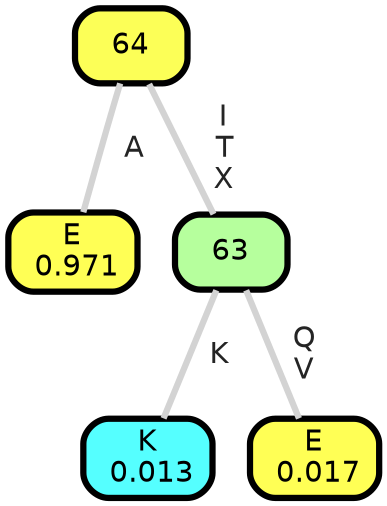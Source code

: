 graph Tree {
node [shape=box, style="filled, rounded",color="black",penwidth="3",fontcolor="black",                 fontname=helvetica] ;
graph [ranksep="0 equally", splines=straight,                 bgcolor=transparent, dpi=200] ;
edge [fontname=helvetica, fontweight=bold,fontcolor=grey14,color=lightgray] ;
0 [label="E
 0.971", fillcolor="#ffff55"] ;
1 [label="64", fillcolor="#fcff57"] ;
2 [label="K
 0.013", fillcolor="#55ffff"] ;
3 [label="63", fillcolor="#b6ff9d"] ;
4 [label="E
 0.017", fillcolor="#ffff55"] ;
1 -- 0 [label=" A",penwidth=3] ;
1 -- 3 [label=" I\n T\n X",penwidth=3] ;
3 -- 2 [label=" K",penwidth=3] ;
3 -- 4 [label=" Q\n V",penwidth=3] ;
{rank = same;}}
